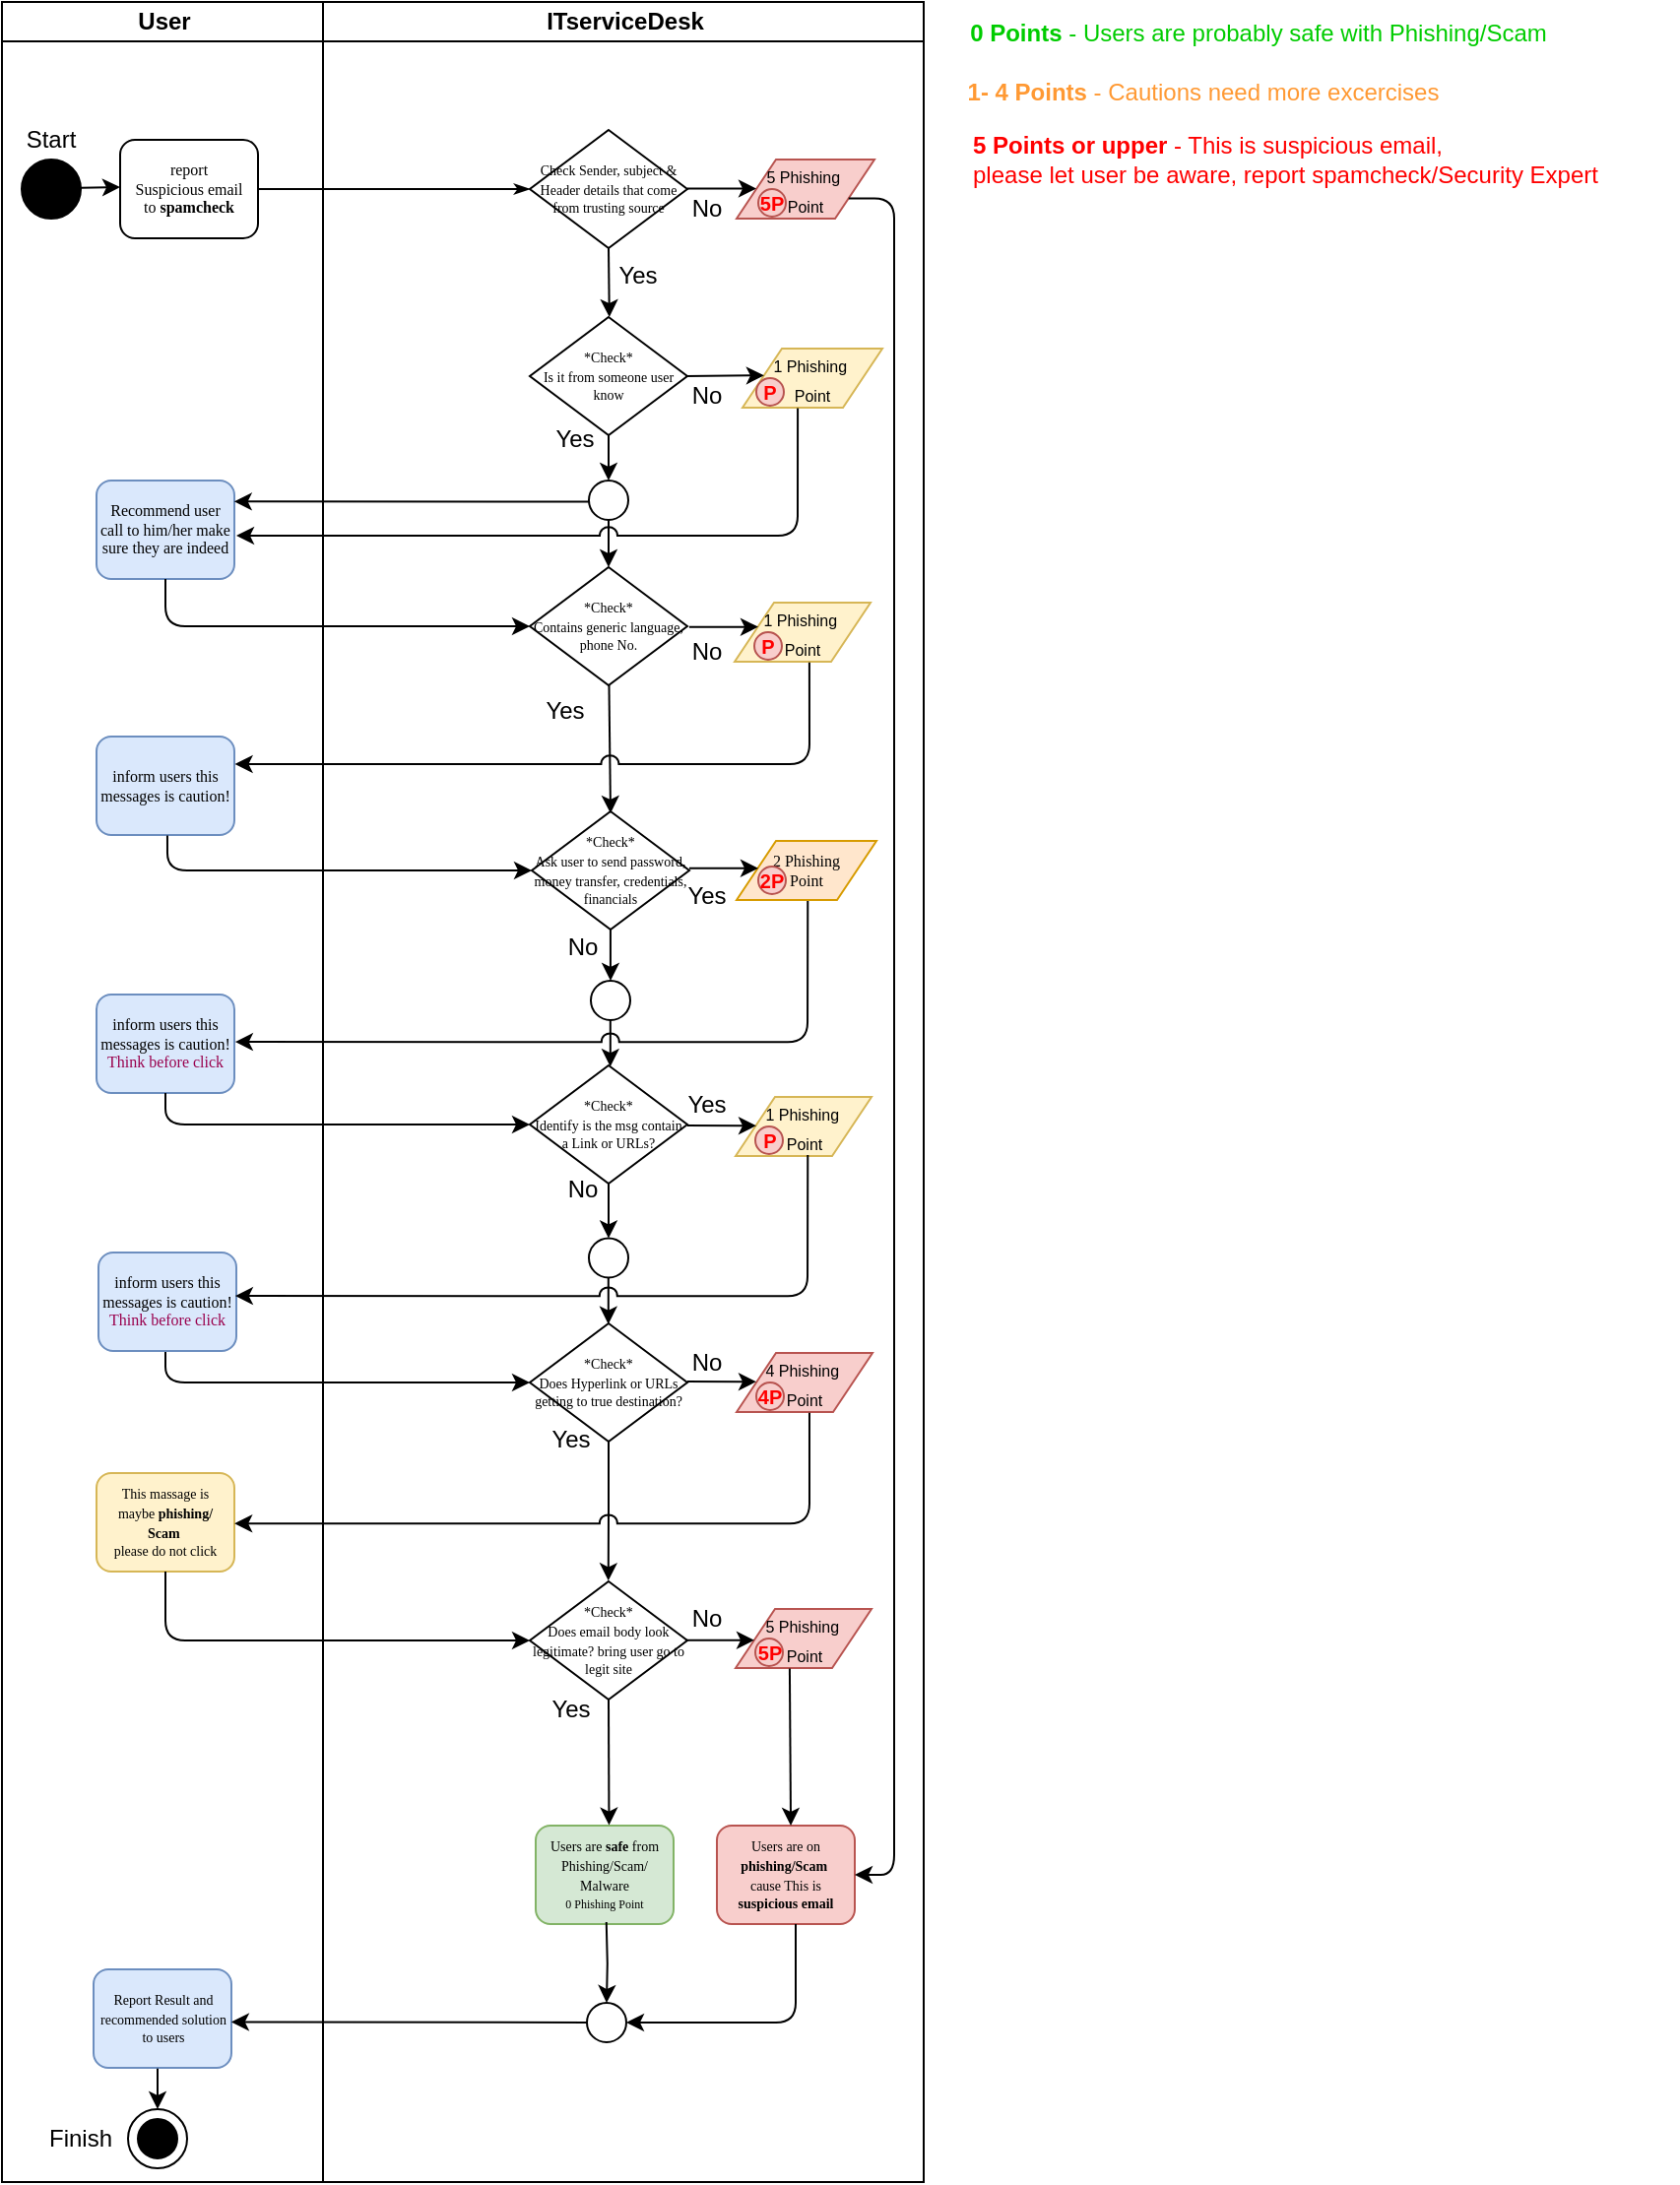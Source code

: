 <mxfile version="14.2.9" type="github">
  <diagram id="UZ8dTULBI-KaDN6gNk6Q" name="Page-1">
    <mxGraphModel dx="865" dy="563" grid="1" gridSize="10" guides="1" tooltips="1" connect="1" arrows="1" fold="1" page="1" pageScale="1" pageWidth="850" pageHeight="1100" math="0" shadow="0">
      <root>
        <mxCell id="0" />
        <mxCell id="1" parent="0" />
        <mxCell id="R-Gr46VUxKY90N0XMq4_-1" style="edgeStyle=orthogonalEdgeStyle;rounded=1;html=1;labelBackgroundColor=none;startArrow=none;startFill=0;startSize=5;endArrow=classicThin;endFill=1;endSize=5;jettySize=auto;orthogonalLoop=1;strokeWidth=1;fontFamily=Verdana;fontSize=8;entryX=0;entryY=0.5;entryDx=0;entryDy=0;" parent="1" source="R-Gr46VUxKY90N0XMq4_-3" target="R-Gr46VUxKY90N0XMq4_-61" edge="1">
          <mxGeometry relative="1" as="geometry">
            <mxPoint x="178" y="78.083" as="targetPoint" />
          </mxGeometry>
        </mxCell>
        <mxCell id="R-Gr46VUxKY90N0XMq4_-2" value="User" style="swimlane;html=1;startSize=20;" parent="1" vertex="1">
          <mxGeometry x="31" y="33" width="163" height="1107" as="geometry">
            <mxRectangle y="20" width="30" height="1040" as="alternateBounds" />
          </mxGeometry>
        </mxCell>
        <mxCell id="R-Gr46VUxKY90N0XMq4_-3" value="report&lt;br&gt;Suspicious email&lt;br&gt;to &lt;b&gt;spamcheck&lt;/b&gt;" style="rounded=1;whiteSpace=wrap;html=1;shadow=0;labelBackgroundColor=none;strokeWidth=1;fontFamily=Verdana;fontSize=8;align=center;" parent="R-Gr46VUxKY90N0XMq4_-2" vertex="1">
          <mxGeometry x="60" y="70" width="70" height="50" as="geometry" />
        </mxCell>
        <mxCell id="R-Gr46VUxKY90N0XMq4_-4" value="" style="ellipse;whiteSpace=wrap;html=1;aspect=fixed;fillColor=#000000;" parent="R-Gr46VUxKY90N0XMq4_-2" vertex="1">
          <mxGeometry x="10" y="80" width="30" height="30" as="geometry" />
        </mxCell>
        <mxCell id="R-Gr46VUxKY90N0XMq4_-5" value="" style="endArrow=classic;html=1;" parent="R-Gr46VUxKY90N0XMq4_-2" edge="1">
          <mxGeometry width="50" height="50" relative="1" as="geometry">
            <mxPoint x="40" y="94.41" as="sourcePoint" />
            <mxPoint x="60" y="94" as="targetPoint" />
          </mxGeometry>
        </mxCell>
        <mxCell id="R-Gr46VUxKY90N0XMq4_-6" value="Start" style="text;html=1;strokeColor=none;fillColor=none;align=center;verticalAlign=middle;whiteSpace=wrap;rounded=0;" parent="R-Gr46VUxKY90N0XMq4_-2" vertex="1">
          <mxGeometry x="5" y="60" width="40" height="20" as="geometry" />
        </mxCell>
        <mxCell id="R-Gr46VUxKY90N0XMq4_-10" value="Recommend user call to him/her make sure they are indeed" style="rounded=1;whiteSpace=wrap;html=1;shadow=0;labelBackgroundColor=none;strokeWidth=1;fontFamily=Verdana;fontSize=8;align=center;fillColor=#dae8fc;strokeColor=#6c8ebf;" parent="R-Gr46VUxKY90N0XMq4_-2" vertex="1">
          <mxGeometry x="48" y="243" width="70" height="50" as="geometry" />
        </mxCell>
        <mxCell id="R-Gr46VUxKY90N0XMq4_-23" value="&lt;span style=&quot;font-size: 7px&quot;&gt;Report Result and recommended solution to users&lt;/span&gt;" style="rounded=1;whiteSpace=wrap;html=1;shadow=0;labelBackgroundColor=none;strokeWidth=1;fontFamily=Verdana;fontSize=8;align=center;fillColor=#dae8fc;strokeColor=#6c8ebf;" parent="R-Gr46VUxKY90N0XMq4_-2" vertex="1">
          <mxGeometry x="46.5" y="999" width="70" height="50" as="geometry" />
        </mxCell>
        <mxCell id="R-Gr46VUxKY90N0XMq4_-106" value="" style="ellipse;whiteSpace=wrap;html=1;aspect=fixed;fillColor=#FFFFFF;" parent="R-Gr46VUxKY90N0XMq4_-2" vertex="1">
          <mxGeometry x="64" y="1070" width="30" height="30" as="geometry" />
        </mxCell>
        <mxCell id="R-Gr46VUxKY90N0XMq4_-107" value="" style="ellipse;whiteSpace=wrap;html=1;aspect=fixed;fillColor=#000000;" parent="R-Gr46VUxKY90N0XMq4_-2" vertex="1">
          <mxGeometry x="69" y="1075" width="20" height="20" as="geometry" />
        </mxCell>
        <mxCell id="R-Gr46VUxKY90N0XMq4_-115" value="" style="endArrow=classic;html=1;entryX=0.5;entryY=0;entryDx=0;entryDy=0;" parent="R-Gr46VUxKY90N0XMq4_-2" target="R-Gr46VUxKY90N0XMq4_-106" edge="1">
          <mxGeometry width="50" height="50" relative="1" as="geometry">
            <mxPoint x="79" y="1049.41" as="sourcePoint" />
            <mxPoint x="99" y="1049" as="targetPoint" />
          </mxGeometry>
        </mxCell>
        <mxCell id="R-Gr46VUxKY90N0XMq4_-116" value="Finish" style="text;html=1;strokeColor=none;fillColor=none;align=center;verticalAlign=middle;whiteSpace=wrap;rounded=0;" parent="R-Gr46VUxKY90N0XMq4_-2" vertex="1">
          <mxGeometry x="20" y="1075" width="40" height="20" as="geometry" />
        </mxCell>
        <mxCell id="c6hkjIBBZ9aRxIhb5HxW-23" value="inform users this messages is caution!" style="rounded=1;whiteSpace=wrap;html=1;shadow=0;labelBackgroundColor=none;strokeWidth=1;fontFamily=Verdana;fontSize=8;align=center;fillColor=#dae8fc;strokeColor=#6c8ebf;" vertex="1" parent="R-Gr46VUxKY90N0XMq4_-2">
          <mxGeometry x="48" y="373" width="70" height="50" as="geometry" />
        </mxCell>
        <mxCell id="c6hkjIBBZ9aRxIhb5HxW-28" value="&lt;span&gt;inform users this messages is caution!&lt;br&gt;&lt;font color=&quot;#99004d&quot;&gt;Think before click&lt;/font&gt;&lt;br&gt;&lt;/span&gt;" style="rounded=1;whiteSpace=wrap;html=1;shadow=0;labelBackgroundColor=none;strokeWidth=1;fontFamily=Verdana;fontSize=8;align=center;fillColor=#dae8fc;strokeColor=#6c8ebf;" vertex="1" parent="R-Gr46VUxKY90N0XMq4_-2">
          <mxGeometry x="48" y="504" width="70" height="50" as="geometry" />
        </mxCell>
        <mxCell id="c6hkjIBBZ9aRxIhb5HxW-34" value="&lt;span style=&quot;font-size: 7px&quot;&gt;This massage is maybe&amp;nbsp;&lt;/span&gt;&lt;b style=&quot;font-size: 7px&quot;&gt;phishing/&lt;br&gt;Scam&lt;/b&gt;&lt;span style=&quot;font-size: 7px&quot;&gt;&amp;nbsp;&lt;/span&gt;&lt;br style=&quot;font-size: 7px&quot;&gt;&lt;span&gt;&lt;span style=&quot;font-size: 7px&quot;&gt;please do not click&lt;/span&gt;&lt;br&gt;&lt;/span&gt;" style="rounded=1;whiteSpace=wrap;html=1;shadow=0;labelBackgroundColor=none;strokeWidth=1;fontFamily=Verdana;fontSize=8;align=center;fillColor=#fff2cc;strokeColor=#d6b656;" vertex="1" parent="R-Gr46VUxKY90N0XMq4_-2">
          <mxGeometry x="48" y="747" width="70" height="50" as="geometry" />
        </mxCell>
        <mxCell id="R-Gr46VUxKY90N0XMq4_-25" value="ITserviceDesk" style="swimlane;html=1;startSize=20;" parent="1" vertex="1">
          <mxGeometry x="194" y="33" width="305" height="1107" as="geometry">
            <mxRectangle x="150" y="20" width="150" height="1040" as="alternateBounds" />
          </mxGeometry>
        </mxCell>
        <mxCell id="R-Gr46VUxKY90N0XMq4_-26" value="&lt;font style=&quot;font-size: 7px&quot;&gt;*Check*&lt;br&gt;Is it from someone user know&lt;/font&gt;" style="rhombus;whiteSpace=wrap;html=1;rounded=0;shadow=0;labelBackgroundColor=none;strokeWidth=1;fontFamily=Verdana;fontSize=8;align=center;" parent="R-Gr46VUxKY90N0XMq4_-25" vertex="1">
          <mxGeometry x="105" y="160" width="80" height="60" as="geometry" />
        </mxCell>
        <mxCell id="R-Gr46VUxKY90N0XMq4_-27" value="No" style="text;html=1;strokeColor=none;fillColor=none;align=center;verticalAlign=middle;whiteSpace=wrap;rounded=0;" parent="R-Gr46VUxKY90N0XMq4_-25" vertex="1">
          <mxGeometry x="175" y="190" width="40" height="20" as="geometry" />
        </mxCell>
        <mxCell id="R-Gr46VUxKY90N0XMq4_-28" value="Yes" style="text;html=1;strokeColor=none;fillColor=none;align=center;verticalAlign=middle;whiteSpace=wrap;rounded=0;" parent="R-Gr46VUxKY90N0XMq4_-25" vertex="1">
          <mxGeometry x="108" y="212" width="40" height="20" as="geometry" />
        </mxCell>
        <mxCell id="R-Gr46VUxKY90N0XMq4_-30" value="&lt;span style=&quot;font-size: 7px&quot;&gt;*Check*&lt;br&gt;Contains generic language, phone No.&lt;br&gt;&lt;/span&gt;" style="rhombus;whiteSpace=wrap;html=1;rounded=0;shadow=0;labelBackgroundColor=none;strokeWidth=1;fontFamily=Verdana;fontSize=8;align=center;" parent="R-Gr46VUxKY90N0XMq4_-25" vertex="1">
          <mxGeometry x="105" y="287" width="80" height="60" as="geometry" />
        </mxCell>
        <mxCell id="R-Gr46VUxKY90N0XMq4_-32" value="&lt;span style=&quot;font-size: 7px&quot;&gt;*Check*&lt;br&gt;Ask user to send password, money transfer, credentials, financials&lt;br&gt;&lt;/span&gt;" style="rhombus;whiteSpace=wrap;html=1;rounded=0;shadow=0;labelBackgroundColor=none;strokeWidth=1;fontFamily=Verdana;fontSize=8;align=center;" parent="R-Gr46VUxKY90N0XMq4_-25" vertex="1">
          <mxGeometry x="106" y="411" width="80" height="60" as="geometry" />
        </mxCell>
        <mxCell id="R-Gr46VUxKY90N0XMq4_-34" value="Yes" style="text;html=1;strokeColor=none;fillColor=none;align=center;verticalAlign=middle;whiteSpace=wrap;rounded=0;" parent="R-Gr46VUxKY90N0XMq4_-25" vertex="1">
          <mxGeometry x="103" y="350" width="40" height="20" as="geometry" />
        </mxCell>
        <mxCell id="R-Gr46VUxKY90N0XMq4_-36" value="No" style="text;html=1;strokeColor=none;fillColor=none;align=center;verticalAlign=middle;whiteSpace=wrap;rounded=0;" parent="R-Gr46VUxKY90N0XMq4_-25" vertex="1">
          <mxGeometry x="112" y="470" width="40" height="20" as="geometry" />
        </mxCell>
        <mxCell id="R-Gr46VUxKY90N0XMq4_-37" value="&lt;span style=&quot;font-size: 7px&quot;&gt;*Check*&lt;br&gt;&lt;/span&gt;&lt;span style=&quot;font-size: 7px&quot;&gt;Identify is the msg contain a Link or URLs?&lt;/span&gt;" style="rhombus;whiteSpace=wrap;html=1;rounded=0;shadow=0;labelBackgroundColor=none;strokeWidth=1;fontFamily=Verdana;fontSize=8;align=center;" parent="R-Gr46VUxKY90N0XMq4_-25" vertex="1">
          <mxGeometry x="105" y="540" width="80" height="60" as="geometry" />
        </mxCell>
        <mxCell id="R-Gr46VUxKY90N0XMq4_-41" value="" style="endArrow=classic;html=1;entryX=0.5;entryY=0;entryDx=0;entryDy=0;" parent="R-Gr46VUxKY90N0XMq4_-25" target="c6hkjIBBZ9aRxIhb5HxW-19" edge="1">
          <mxGeometry width="50" height="50" relative="1" as="geometry">
            <mxPoint x="145" y="220" as="sourcePoint" />
            <mxPoint x="145" y="237" as="targetPoint" />
          </mxGeometry>
        </mxCell>
        <mxCell id="R-Gr46VUxKY90N0XMq4_-44" value="No" style="text;html=1;strokeColor=none;fillColor=none;align=center;verticalAlign=middle;whiteSpace=wrap;rounded=0;" parent="R-Gr46VUxKY90N0XMq4_-25" vertex="1">
          <mxGeometry x="175" y="681" width="40" height="20" as="geometry" />
        </mxCell>
        <mxCell id="R-Gr46VUxKY90N0XMq4_-45" value="Yes" style="text;html=1;strokeColor=none;fillColor=none;align=center;verticalAlign=middle;whiteSpace=wrap;rounded=0;" parent="R-Gr46VUxKY90N0XMq4_-25" vertex="1">
          <mxGeometry x="175" y="550" width="40" height="20" as="geometry" />
        </mxCell>
        <mxCell id="R-Gr46VUxKY90N0XMq4_-46" value="&lt;span style=&quot;font-size: 7px&quot;&gt;*Check*&lt;br&gt;&lt;/span&gt;&lt;span style=&quot;font-size: 7px&quot;&gt;Does Hyperlink or URLs getting to true destination?&lt;/span&gt;" style="rhombus;whiteSpace=wrap;html=1;rounded=0;shadow=0;labelBackgroundColor=none;strokeWidth=1;fontFamily=Verdana;fontSize=8;align=center;" parent="R-Gr46VUxKY90N0XMq4_-25" vertex="1">
          <mxGeometry x="105" y="671" width="80" height="60" as="geometry" />
        </mxCell>
        <mxCell id="R-Gr46VUxKY90N0XMq4_-48" value="&lt;span style=&quot;font-size: 7px&quot;&gt;*Check*&lt;br&gt;Does email body look legitimate? bring user go to legit site&lt;/span&gt;" style="rhombus;whiteSpace=wrap;html=1;rounded=0;shadow=0;labelBackgroundColor=none;strokeWidth=1;fontFamily=Verdana;fontSize=8;align=center;" parent="R-Gr46VUxKY90N0XMq4_-25" vertex="1">
          <mxGeometry x="105" y="802" width="80" height="60" as="geometry" />
        </mxCell>
        <mxCell id="R-Gr46VUxKY90N0XMq4_-50" value="No" style="text;html=1;strokeColor=none;fillColor=none;align=center;verticalAlign=middle;whiteSpace=wrap;rounded=0;" parent="R-Gr46VUxKY90N0XMq4_-25" vertex="1">
          <mxGeometry x="175" y="811" width="40" height="20" as="geometry" />
        </mxCell>
        <mxCell id="R-Gr46VUxKY90N0XMq4_-55" value="" style="edgeStyle=orthogonalEdgeStyle;rounded=0;orthogonalLoop=1;jettySize=auto;html=1;entryX=0.5;entryY=0;entryDx=0;entryDy=0;exitX=0.849;exitY=0.039;exitDx=0;exitDy=0;exitPerimeter=0;" parent="R-Gr46VUxKY90N0XMq4_-25" source="R-Gr46VUxKY90N0XMq4_-36" edge="1" target="c6hkjIBBZ9aRxIhb5HxW-6">
          <mxGeometry relative="1" as="geometry">
            <mxPoint x="146" y="487" as="targetPoint" />
            <mxPoint x="146" y="469" as="sourcePoint" />
            <Array as="points" />
          </mxGeometry>
        </mxCell>
        <mxCell id="R-Gr46VUxKY90N0XMq4_-59" value="Yes" style="text;html=1;strokeColor=none;fillColor=none;align=center;verticalAlign=middle;whiteSpace=wrap;rounded=0;" parent="R-Gr46VUxKY90N0XMq4_-25" vertex="1">
          <mxGeometry x="106" y="857" width="40" height="20" as="geometry" />
        </mxCell>
        <mxCell id="R-Gr46VUxKY90N0XMq4_-61" value="&lt;span style=&quot;font-size: 7px&quot;&gt;Check Sender, subject &amp;amp; Header details that come from trusting source&lt;/span&gt;" style="rhombus;whiteSpace=wrap;html=1;rounded=0;shadow=0;labelBackgroundColor=none;strokeWidth=1;fontFamily=Verdana;fontSize=8;align=center;" parent="R-Gr46VUxKY90N0XMq4_-25" vertex="1">
          <mxGeometry x="105" y="65" width="80" height="60" as="geometry" />
        </mxCell>
        <mxCell id="R-Gr46VUxKY90N0XMq4_-62" value="" style="endArrow=classic;html=1;" parent="R-Gr46VUxKY90N0XMq4_-25" edge="1">
          <mxGeometry width="50" height="50" relative="1" as="geometry">
            <mxPoint x="145.0" y="125" as="sourcePoint" />
            <mxPoint x="145.4" y="160" as="targetPoint" />
          </mxGeometry>
        </mxCell>
        <mxCell id="R-Gr46VUxKY90N0XMq4_-63" value="Yes" style="text;html=1;strokeColor=none;fillColor=none;align=center;verticalAlign=middle;whiteSpace=wrap;rounded=0;" parent="R-Gr46VUxKY90N0XMq4_-25" vertex="1">
          <mxGeometry x="140" y="129" width="40" height="20" as="geometry" />
        </mxCell>
        <mxCell id="R-Gr46VUxKY90N0XMq4_-64" value="No" style="text;html=1;strokeColor=none;fillColor=none;align=center;verticalAlign=middle;whiteSpace=wrap;rounded=0;" parent="R-Gr46VUxKY90N0XMq4_-25" vertex="1">
          <mxGeometry x="175" y="95" width="40" height="20" as="geometry" />
        </mxCell>
        <mxCell id="R-Gr46VUxKY90N0XMq4_-67" value="" style="ellipse;whiteSpace=wrap;html=1;aspect=fixed;fillColor=#FFFFFF;" parent="R-Gr46VUxKY90N0XMq4_-25" vertex="1">
          <mxGeometry x="134" y="1016" width="20" height="20" as="geometry" />
        </mxCell>
        <mxCell id="R-Gr46VUxKY90N0XMq4_-7" value="&lt;font style=&quot;font-size: 8px&quot;&gt;1 Phishing&amp;nbsp;&lt;br&gt;Point&lt;br&gt;&lt;/font&gt;" style="shape=parallelogram;perimeter=parallelogramPerimeter;whiteSpace=wrap;html=1;fixedSize=1;fillColor=#fff2cc;strokeColor=#d6b656;" parent="R-Gr46VUxKY90N0XMq4_-25" vertex="1">
          <mxGeometry x="213" y="176" width="71" height="30" as="geometry" />
        </mxCell>
        <mxCell id="R-Gr46VUxKY90N0XMq4_-11" value="&lt;font style=&quot;font-size: 10px&quot; color=&quot;#ff0000&quot;&gt;&lt;b&gt;P&lt;/b&gt;&lt;/font&gt;" style="ellipse;whiteSpace=wrap;html=1;aspect=fixed;fillColor=#f8cecc;strokeColor=#b85450;" parent="R-Gr46VUxKY90N0XMq4_-25" vertex="1">
          <mxGeometry x="220" y="191" width="14" height="14" as="geometry" />
        </mxCell>
        <mxCell id="R-Gr46VUxKY90N0XMq4_-8" value="&lt;font style=&quot;font-size: 8px&quot;&gt;1 Phishing&amp;nbsp;&lt;br&gt;Point&lt;br&gt;&lt;/font&gt;" style="shape=parallelogram;perimeter=parallelogramPerimeter;whiteSpace=wrap;html=1;fixedSize=1;fillColor=#fff2cc;strokeColor=#d6b656;" parent="R-Gr46VUxKY90N0XMq4_-25" vertex="1">
          <mxGeometry x="209" y="305" width="69" height="30" as="geometry" />
        </mxCell>
        <mxCell id="R-Gr46VUxKY90N0XMq4_-12" value="&lt;font style=&quot;font-size: 10px&quot; color=&quot;#ff0000&quot;&gt;&lt;b&gt;P&lt;/b&gt;&lt;/font&gt;" style="ellipse;whiteSpace=wrap;html=1;aspect=fixed;fillColor=#f8cecc;strokeColor=#b85450;" parent="R-Gr46VUxKY90N0XMq4_-25" vertex="1">
          <mxGeometry x="219" y="320" width="14" height="14" as="geometry" />
        </mxCell>
        <mxCell id="R-Gr46VUxKY90N0XMq4_-79" value="&lt;font style=&quot;font-size: 8px&quot;&gt;5 Phishing&amp;nbsp;&lt;br&gt;Point&lt;br&gt;&lt;/font&gt;" style="shape=parallelogram;perimeter=parallelogramPerimeter;whiteSpace=wrap;html=1;fixedSize=1;fillColor=#f8cecc;strokeColor=#b85450;" parent="R-Gr46VUxKY90N0XMq4_-25" vertex="1">
          <mxGeometry x="210" y="80" width="70" height="30" as="geometry" />
        </mxCell>
        <mxCell id="R-Gr46VUxKY90N0XMq4_-80" value="&lt;font style=&quot;font-size: 10px&quot; color=&quot;#ff0000&quot;&gt;&lt;b&gt;5P&lt;/b&gt;&lt;/font&gt;" style="ellipse;whiteSpace=wrap;html=1;aspect=fixed;fillColor=#f8cecc;strokeColor=#b85450;" parent="R-Gr46VUxKY90N0XMq4_-25" vertex="1">
          <mxGeometry x="221" y="95" width="14" height="14" as="geometry" />
        </mxCell>
        <mxCell id="R-Gr46VUxKY90N0XMq4_-82" value="" style="edgeStyle=orthogonalEdgeStyle;rounded=0;orthogonalLoop=1;jettySize=auto;html=1;" parent="R-Gr46VUxKY90N0XMq4_-25" edge="1">
          <mxGeometry relative="1" as="geometry">
            <mxPoint x="185" y="94.76" as="sourcePoint" />
            <mxPoint x="220" y="94.76" as="targetPoint" />
          </mxGeometry>
        </mxCell>
        <mxCell id="R-Gr46VUxKY90N0XMq4_-9" value="2 Phishing&lt;br&gt;Point" style="shape=parallelogram;perimeter=parallelogramPerimeter;whiteSpace=wrap;html=1;fixedSize=1;rounded=0;shadow=0;fontFamily=Verdana;fontSize=8;strokeWidth=1;fillColor=#ffe6cc;strokeColor=#d79b00;" parent="R-Gr46VUxKY90N0XMq4_-25" vertex="1">
          <mxGeometry x="210" y="426" width="71" height="30" as="geometry" />
        </mxCell>
        <mxCell id="R-Gr46VUxKY90N0XMq4_-13" value="&lt;font style=&quot;font-size: 10px&quot; color=&quot;#ff0000&quot;&gt;&lt;b&gt;2P&lt;/b&gt;&lt;/font&gt;" style="ellipse;whiteSpace=wrap;html=1;aspect=fixed;fillColor=#f8cecc;strokeColor=#b85450;" parent="R-Gr46VUxKY90N0XMq4_-25" vertex="1">
          <mxGeometry x="221" y="439" width="14" height="14" as="geometry" />
        </mxCell>
        <mxCell id="R-Gr46VUxKY90N0XMq4_-83" value="" style="edgeStyle=orthogonalEdgeStyle;rounded=0;orthogonalLoop=1;jettySize=auto;html=1;" parent="R-Gr46VUxKY90N0XMq4_-25" edge="1">
          <mxGeometry relative="1" as="geometry">
            <mxPoint x="185.954" y="439.934" as="sourcePoint" />
            <mxPoint x="221" y="439.9" as="targetPoint" />
          </mxGeometry>
        </mxCell>
        <mxCell id="R-Gr46VUxKY90N0XMq4_-84" value="" style="edgeStyle=orthogonalEdgeStyle;rounded=0;orthogonalLoop=1;jettySize=auto;html=1;" parent="R-Gr46VUxKY90N0XMq4_-25" edge="1">
          <mxGeometry relative="1" as="geometry">
            <mxPoint x="185.954" y="317.344" as="sourcePoint" />
            <mxPoint x="221" y="317.31" as="targetPoint" />
          </mxGeometry>
        </mxCell>
        <mxCell id="R-Gr46VUxKY90N0XMq4_-85" value="No" style="text;html=1;strokeColor=none;fillColor=none;align=center;verticalAlign=middle;whiteSpace=wrap;rounded=0;" parent="R-Gr46VUxKY90N0XMq4_-25" vertex="1">
          <mxGeometry x="175" y="320" width="40" height="20" as="geometry" />
        </mxCell>
        <mxCell id="R-Gr46VUxKY90N0XMq4_-86" value="Yes" style="text;html=1;strokeColor=none;fillColor=none;align=center;verticalAlign=middle;whiteSpace=wrap;rounded=0;" parent="R-Gr46VUxKY90N0XMq4_-25" vertex="1">
          <mxGeometry x="175" y="444" width="40" height="20" as="geometry" />
        </mxCell>
        <mxCell id="R-Gr46VUxKY90N0XMq4_-87" value="&lt;font style=&quot;font-size: 8px&quot;&gt;1 Phishing&amp;nbsp;&lt;br&gt;Point&lt;br&gt;&lt;/font&gt;" style="shape=parallelogram;perimeter=parallelogramPerimeter;whiteSpace=wrap;html=1;fixedSize=1;fillColor=#fff2cc;strokeColor=#d6b656;" parent="R-Gr46VUxKY90N0XMq4_-25" vertex="1">
          <mxGeometry x="209.5" y="556" width="69" height="30" as="geometry" />
        </mxCell>
        <mxCell id="R-Gr46VUxKY90N0XMq4_-88" value="&lt;font style=&quot;font-size: 10px&quot; color=&quot;#ff0000&quot;&gt;&lt;b&gt;P&lt;/b&gt;&lt;/font&gt;" style="ellipse;whiteSpace=wrap;html=1;aspect=fixed;fillColor=#f8cecc;strokeColor=#b85450;" parent="R-Gr46VUxKY90N0XMq4_-25" vertex="1">
          <mxGeometry x="219.5" y="571" width="14" height="14" as="geometry" />
        </mxCell>
        <mxCell id="R-Gr46VUxKY90N0XMq4_-89" value="&lt;font style=&quot;font-size: 8px&quot;&gt;4 Phishing&amp;nbsp;&lt;br&gt;Point&lt;br&gt;&lt;/font&gt;" style="shape=parallelogram;perimeter=parallelogramPerimeter;whiteSpace=wrap;html=1;fixedSize=1;fillColor=#f8cecc;strokeColor=#b85450;" parent="R-Gr46VUxKY90N0XMq4_-25" vertex="1">
          <mxGeometry x="210" y="686" width="69" height="30" as="geometry" />
        </mxCell>
        <mxCell id="R-Gr46VUxKY90N0XMq4_-90" value="&lt;font style=&quot;font-size: 10px&quot; color=&quot;#ff0000&quot;&gt;&lt;b&gt;4P&lt;/b&gt;&lt;/font&gt;" style="ellipse;whiteSpace=wrap;html=1;aspect=fixed;fillColor=#f8cecc;strokeColor=#b85450;" parent="R-Gr46VUxKY90N0XMq4_-25" vertex="1">
          <mxGeometry x="220" y="701" width="14" height="14" as="geometry" />
        </mxCell>
        <mxCell id="R-Gr46VUxKY90N0XMq4_-94" value="&lt;font style=&quot;font-size: 8px&quot;&gt;5 Phishing&amp;nbsp;&lt;br&gt;Point&lt;br&gt;&lt;/font&gt;" style="shape=parallelogram;perimeter=parallelogramPerimeter;whiteSpace=wrap;html=1;fixedSize=1;fillColor=#f8cecc;strokeColor=#b85450;" parent="R-Gr46VUxKY90N0XMq4_-25" vertex="1">
          <mxGeometry x="209.5" y="816" width="69" height="30" as="geometry" />
        </mxCell>
        <mxCell id="R-Gr46VUxKY90N0XMq4_-95" value="&lt;font style=&quot;font-size: 10px&quot; color=&quot;#ff0000&quot;&gt;&lt;b&gt;5P&lt;/b&gt;&lt;/font&gt;" style="ellipse;whiteSpace=wrap;html=1;aspect=fixed;fillColor=#f8cecc;strokeColor=#b85450;" parent="R-Gr46VUxKY90N0XMq4_-25" vertex="1">
          <mxGeometry x="219.5" y="831" width="14" height="14" as="geometry" />
        </mxCell>
        <mxCell id="R-Gr46VUxKY90N0XMq4_-97" value="" style="edgeStyle=orthogonalEdgeStyle;rounded=0;orthogonalLoop=1;jettySize=auto;html=1;" parent="R-Gr46VUxKY90N0XMq4_-25" edge="1">
          <mxGeometry relative="1" as="geometry">
            <mxPoint x="184.954" y="570.554" as="sourcePoint" />
            <mxPoint x="220" y="570.52" as="targetPoint" />
          </mxGeometry>
        </mxCell>
        <mxCell id="R-Gr46VUxKY90N0XMq4_-98" value="" style="edgeStyle=orthogonalEdgeStyle;rounded=0;orthogonalLoop=1;jettySize=auto;html=1;" parent="R-Gr46VUxKY90N0XMq4_-25" edge="1">
          <mxGeometry relative="1" as="geometry">
            <mxPoint x="184.954" y="700.554" as="sourcePoint" />
            <mxPoint x="220" y="700.52" as="targetPoint" />
          </mxGeometry>
        </mxCell>
        <mxCell id="R-Gr46VUxKY90N0XMq4_-100" value="" style="edgeStyle=orthogonalEdgeStyle;rounded=0;orthogonalLoop=1;jettySize=auto;html=1;" parent="R-Gr46VUxKY90N0XMq4_-25" edge="1">
          <mxGeometry relative="1" as="geometry">
            <mxPoint x="183.954" y="831.894" as="sourcePoint" />
            <mxPoint x="219" y="831.86" as="targetPoint" />
          </mxGeometry>
        </mxCell>
        <mxCell id="R-Gr46VUxKY90N0XMq4_-101" value="&lt;font style=&quot;font-size: 7px&quot;&gt;Users are on &lt;b&gt;phishing/Scam&lt;/b&gt;&amp;nbsp;&lt;br&gt;cause This is &lt;b&gt;suspicious email&lt;/b&gt;&lt;/font&gt;" style="rounded=1;whiteSpace=wrap;html=1;shadow=0;labelBackgroundColor=none;strokeWidth=1;fontFamily=Verdana;fontSize=8;align=center;fillColor=#f8cecc;strokeColor=#b85450;" parent="R-Gr46VUxKY90N0XMq4_-25" vertex="1">
          <mxGeometry x="200" y="926" width="70" height="50" as="geometry" />
        </mxCell>
        <mxCell id="R-Gr46VUxKY90N0XMq4_-102" value="" style="edgeStyle=orthogonalEdgeStyle;rounded=0;orthogonalLoop=1;jettySize=auto;html=1;entryX=0.536;entryY=0;entryDx=0;entryDy=0;entryPerimeter=0;exitX=0.398;exitY=1.01;exitDx=0;exitDy=0;exitPerimeter=0;" parent="R-Gr46VUxKY90N0XMq4_-25" target="R-Gr46VUxKY90N0XMq4_-101" edge="1" source="R-Gr46VUxKY90N0XMq4_-94">
          <mxGeometry relative="1" as="geometry">
            <mxPoint x="238" y="837" as="sourcePoint" />
            <mxPoint x="237.5" y="824.94" as="targetPoint" />
            <Array as="points">
              <mxPoint x="238" y="846" />
            </Array>
          </mxGeometry>
        </mxCell>
        <mxCell id="R-Gr46VUxKY90N0XMq4_-103" value="&lt;span style=&quot;font-size: 7px&quot;&gt;Users are&lt;b&gt; safe &lt;/b&gt;from Phishing/Scam/&lt;br&gt;Malware&lt;br&gt;&lt;/span&gt;&lt;font style=&quot;font-size: 6px&quot;&gt;0 Phishing Point&lt;/font&gt;&lt;span style=&quot;font-size: 7px&quot;&gt;&lt;br&gt;&lt;/span&gt;" style="rounded=1;whiteSpace=wrap;html=1;shadow=0;labelBackgroundColor=none;strokeWidth=1;fontFamily=Verdana;fontSize=8;align=center;fillColor=#d5e8d4;strokeColor=#82b366;" parent="R-Gr46VUxKY90N0XMq4_-25" vertex="1">
          <mxGeometry x="108" y="926" width="70" height="50" as="geometry" />
        </mxCell>
        <mxCell id="R-Gr46VUxKY90N0XMq4_-104" value="No" style="text;html=1;strokeColor=none;fillColor=none;align=center;verticalAlign=middle;whiteSpace=wrap;rounded=0;" parent="R-Gr46VUxKY90N0XMq4_-25" vertex="1">
          <mxGeometry x="112" y="593" width="40" height="20" as="geometry" />
        </mxCell>
        <mxCell id="R-Gr46VUxKY90N0XMq4_-109" value="" style="edgeStyle=elbowEdgeStyle;elbow=horizontal;endArrow=classic;html=1;exitX=1;exitY=0.75;exitDx=0;exitDy=0;entryX=1;entryY=0.5;entryDx=0;entryDy=0;" parent="R-Gr46VUxKY90N0XMq4_-25" source="R-Gr46VUxKY90N0XMq4_-79" target="R-Gr46VUxKY90N0XMq4_-101" edge="1">
          <mxGeometry width="50" height="50" relative="1" as="geometry">
            <mxPoint x="295" y="100" as="sourcePoint" />
            <mxPoint x="255" y="190" as="targetPoint" />
            <Array as="points">
              <mxPoint x="290" y="150" />
            </Array>
          </mxGeometry>
        </mxCell>
        <mxCell id="R-Gr46VUxKY90N0XMq4_-110" value="" style="edgeStyle=segmentEdgeStyle;endArrow=classic;html=1;entryX=1;entryY=0.5;entryDx=0;entryDy=0;" parent="R-Gr46VUxKY90N0XMq4_-25" target="R-Gr46VUxKY90N0XMq4_-67" edge="1">
          <mxGeometry width="50" height="50" relative="1" as="geometry">
            <mxPoint x="240" y="976" as="sourcePoint" />
            <mxPoint x="150" y="1046" as="targetPoint" />
            <Array as="points">
              <mxPoint x="240" y="1026" />
            </Array>
          </mxGeometry>
        </mxCell>
        <mxCell id="R-Gr46VUxKY90N0XMq4_-111" value="" style="edgeStyle=orthogonalEdgeStyle;rounded=0;orthogonalLoop=1;jettySize=auto;html=1;entryX=0.5;entryY=0;entryDx=0;entryDy=0;" parent="R-Gr46VUxKY90N0XMq4_-25" target="R-Gr46VUxKY90N0XMq4_-67" edge="1">
          <mxGeometry relative="1" as="geometry">
            <mxPoint x="143.88" y="975.03" as="sourcePoint" />
            <mxPoint x="143.71" y="1014.97" as="targetPoint" />
            <Array as="points" />
          </mxGeometry>
        </mxCell>
        <mxCell id="c6hkjIBBZ9aRxIhb5HxW-2" value="" style="endArrow=classic;html=1;entryX=0.154;entryY=0.454;entryDx=0;entryDy=0;entryPerimeter=0;" edge="1" parent="R-Gr46VUxKY90N0XMq4_-25" target="R-Gr46VUxKY90N0XMq4_-7">
          <mxGeometry width="50" height="50" relative="1" as="geometry">
            <mxPoint x="184" y="190" as="sourcePoint" />
            <mxPoint x="223" y="189" as="targetPoint" />
          </mxGeometry>
        </mxCell>
        <mxCell id="c6hkjIBBZ9aRxIhb5HxW-4" value="" style="endArrow=classic;html=1;exitX=1.056;exitY=-0.158;exitDx=0;exitDy=0;jumpStyle=arc;exitPerimeter=0;" edge="1" parent="R-Gr46VUxKY90N0XMq4_-25" source="R-Gr46VUxKY90N0XMq4_-34">
          <mxGeometry width="50" height="50" relative="1" as="geometry">
            <mxPoint x="146" y="392" as="sourcePoint" />
            <mxPoint x="146" y="412" as="targetPoint" />
          </mxGeometry>
        </mxCell>
        <mxCell id="c6hkjIBBZ9aRxIhb5HxW-6" value="" style="ellipse;whiteSpace=wrap;html=1;aspect=fixed;fillColor=#FFFFFF;" vertex="1" parent="R-Gr46VUxKY90N0XMq4_-25">
          <mxGeometry x="136" y="497" width="20" height="20" as="geometry" />
        </mxCell>
        <mxCell id="c6hkjIBBZ9aRxIhb5HxW-7" value="" style="edgeStyle=orthogonalEdgeStyle;rounded=0;orthogonalLoop=1;jettySize=auto;html=1;entryX=0.511;entryY=0.01;entryDx=0;entryDy=0;entryPerimeter=0;" edge="1" parent="R-Gr46VUxKY90N0XMq4_-25" target="R-Gr46VUxKY90N0XMq4_-37">
          <mxGeometry relative="1" as="geometry">
            <mxPoint x="145.92" y="517" as="sourcePoint" />
            <mxPoint x="145.92" y="550" as="targetPoint" />
          </mxGeometry>
        </mxCell>
        <mxCell id="c6hkjIBBZ9aRxIhb5HxW-8" value="" style="edgeStyle=orthogonalEdgeStyle;rounded=0;orthogonalLoop=1;jettySize=auto;html=1;entryX=0.5;entryY=0;entryDx=0;entryDy=0;" edge="1" parent="R-Gr46VUxKY90N0XMq4_-25" target="c6hkjIBBZ9aRxIhb5HxW-9">
          <mxGeometry relative="1" as="geometry">
            <mxPoint x="-48" y="584.75" as="targetPoint" />
            <mxPoint x="145" y="600" as="sourcePoint" />
            <Array as="points" />
          </mxGeometry>
        </mxCell>
        <mxCell id="c6hkjIBBZ9aRxIhb5HxW-9" value="" style="ellipse;whiteSpace=wrap;html=1;aspect=fixed;fillColor=#FFFFFF;" vertex="1" parent="R-Gr46VUxKY90N0XMq4_-25">
          <mxGeometry x="135" y="627.75" width="20" height="20" as="geometry" />
        </mxCell>
        <mxCell id="c6hkjIBBZ9aRxIhb5HxW-10" value="" style="edgeStyle=orthogonalEdgeStyle;rounded=0;orthogonalLoop=1;jettySize=auto;html=1;entryX=0.511;entryY=0.01;entryDx=0;entryDy=0;entryPerimeter=0;" edge="1" parent="R-Gr46VUxKY90N0XMq4_-25">
          <mxGeometry relative="1" as="geometry">
            <mxPoint x="144.92" y="647.75" as="sourcePoint" />
            <mxPoint x="144.88" y="671.35" as="targetPoint" />
          </mxGeometry>
        </mxCell>
        <mxCell id="c6hkjIBBZ9aRxIhb5HxW-13" value="" style="edgeStyle=orthogonalEdgeStyle;rounded=0;orthogonalLoop=1;jettySize=auto;html=1;entryX=0.511;entryY=0.01;entryDx=0;entryDy=0;entryPerimeter=0;exitX=0.5;exitY=1;exitDx=0;exitDy=0;" edge="1" parent="R-Gr46VUxKY90N0XMq4_-25" source="R-Gr46VUxKY90N0XMq4_-46">
          <mxGeometry relative="1" as="geometry">
            <mxPoint x="144.92" y="778.07" as="sourcePoint" />
            <mxPoint x="144.88" y="801.67" as="targetPoint" />
          </mxGeometry>
        </mxCell>
        <mxCell id="c6hkjIBBZ9aRxIhb5HxW-14" value="" style="edgeStyle=orthogonalEdgeStyle;rounded=0;orthogonalLoop=1;jettySize=auto;html=1;exitX=0.398;exitY=1.01;exitDx=0;exitDy=0;exitPerimeter=0;entryX=0.532;entryY=-0.004;entryDx=0;entryDy=0;entryPerimeter=0;" edge="1" parent="R-Gr46VUxKY90N0XMq4_-25" target="R-Gr46VUxKY90N0XMq4_-103">
          <mxGeometry relative="1" as="geometry">
            <mxPoint x="145.002" y="862" as="sourcePoint" />
            <mxPoint x="146" y="927" as="targetPoint" />
            <Array as="points">
              <mxPoint x="145" y="862" />
            </Array>
          </mxGeometry>
        </mxCell>
        <mxCell id="c6hkjIBBZ9aRxIhb5HxW-19" value="" style="ellipse;whiteSpace=wrap;html=1;aspect=fixed;fillColor=#FFFFFF;" vertex="1" parent="R-Gr46VUxKY90N0XMq4_-25">
          <mxGeometry x="135" y="243" width="20" height="20" as="geometry" />
        </mxCell>
        <mxCell id="c6hkjIBBZ9aRxIhb5HxW-20" value="" style="endArrow=classic;html=1;entryX=0.5;entryY=0;entryDx=0;entryDy=0;exitX=0.5;exitY=1;exitDx=0;exitDy=0;jumpStyle=none;" edge="1" parent="R-Gr46VUxKY90N0XMq4_-25" source="c6hkjIBBZ9aRxIhb5HxW-19" target="R-Gr46VUxKY90N0XMq4_-30">
          <mxGeometry width="50" height="50" relative="1" as="geometry">
            <mxPoint x="144.92" y="260" as="sourcePoint" />
            <mxPoint x="144.92" y="280" as="targetPoint" />
          </mxGeometry>
        </mxCell>
        <mxCell id="c6hkjIBBZ9aRxIhb5HxW-22" value="" style="endArrow=classic;html=1;entryX=0.998;entryY=0.213;entryDx=0;entryDy=0;entryPerimeter=0;" edge="1" parent="R-Gr46VUxKY90N0XMq4_-25" target="R-Gr46VUxKY90N0XMq4_-10">
          <mxGeometry width="50" height="50" relative="1" as="geometry">
            <mxPoint x="135" y="253.8" as="sourcePoint" />
            <mxPoint x="25" y="253.8" as="targetPoint" />
          </mxGeometry>
        </mxCell>
        <mxCell id="c6hkjIBBZ9aRxIhb5HxW-15" value="" style="edgeStyle=segmentEdgeStyle;endArrow=classic;html=1;exitX=0.395;exitY=1.008;exitDx=0;exitDy=0;exitPerimeter=0;jumpStyle=arc;jumpSize=9;" edge="1" parent="R-Gr46VUxKY90N0XMq4_-25" source="R-Gr46VUxKY90N0XMq4_-7">
          <mxGeometry width="50" height="50" relative="1" as="geometry">
            <mxPoint x="241" y="221" as="sourcePoint" />
            <mxPoint x="-44" y="271" as="targetPoint" />
            <Array as="points">
              <mxPoint x="241" y="271" />
            </Array>
          </mxGeometry>
        </mxCell>
        <mxCell id="c6hkjIBBZ9aRxIhb5HxW-27" value="" style="edgeStyle=elbowEdgeStyle;elbow=horizontal;endArrow=classic;html=1;jumpStyle=none;entryX=0;entryY=0.5;entryDx=0;entryDy=0;exitX=0.514;exitY=1.004;exitDx=0;exitDy=0;exitPerimeter=0;" edge="1" parent="R-Gr46VUxKY90N0XMq4_-25" source="c6hkjIBBZ9aRxIhb5HxW-23">
          <mxGeometry width="50" height="50" relative="1" as="geometry">
            <mxPoint x="-79" y="427" as="sourcePoint" />
            <mxPoint x="106" y="441" as="targetPoint" />
            <Array as="points">
              <mxPoint x="-79" y="441" />
              <mxPoint x="-23" y="441" />
            </Array>
          </mxGeometry>
        </mxCell>
        <mxCell id="c6hkjIBBZ9aRxIhb5HxW-30" value="" style="edgeStyle=elbowEdgeStyle;elbow=horizontal;endArrow=classic;html=1;jumpStyle=none;entryX=0;entryY=0.5;entryDx=0;entryDy=0;exitX=0.5;exitY=1;exitDx=0;exitDy=0;" edge="1" parent="R-Gr46VUxKY90N0XMq4_-25" source="c6hkjIBBZ9aRxIhb5HxW-28">
          <mxGeometry width="50" height="50" relative="1" as="geometry">
            <mxPoint x="-80.02" y="552.2" as="sourcePoint" />
            <mxPoint x="105" y="570" as="targetPoint" />
            <Array as="points">
              <mxPoint x="-80" y="570" />
              <mxPoint x="-24" y="570" />
            </Array>
          </mxGeometry>
        </mxCell>
        <mxCell id="c6hkjIBBZ9aRxIhb5HxW-33" value="" style="edgeStyle=elbowEdgeStyle;elbow=horizontal;endArrow=classic;html=1;jumpStyle=none;entryX=0;entryY=0.5;entryDx=0;entryDy=0;exitX=0.5;exitY=1;exitDx=0;exitDy=0;" edge="1" parent="R-Gr46VUxKY90N0XMq4_-25">
          <mxGeometry width="50" height="50" relative="1" as="geometry">
            <mxPoint x="-80" y="685" as="sourcePoint" />
            <mxPoint x="105" y="701" as="targetPoint" />
            <Array as="points">
              <mxPoint x="-80" y="701" />
              <mxPoint x="-24" y="701" />
            </Array>
          </mxGeometry>
        </mxCell>
        <mxCell id="c6hkjIBBZ9aRxIhb5HxW-38" value="" style="edgeStyle=elbowEdgeStyle;elbow=horizontal;endArrow=classic;html=1;jumpStyle=none;entryX=0;entryY=0.5;entryDx=0;entryDy=0;exitX=0.5;exitY=1;exitDx=0;exitDy=0;" edge="1" parent="R-Gr46VUxKY90N0XMq4_-25" source="c6hkjIBBZ9aRxIhb5HxW-34">
          <mxGeometry width="50" height="50" relative="1" as="geometry">
            <mxPoint x="-80.0" y="816" as="sourcePoint" />
            <mxPoint x="105.0" y="832" as="targetPoint" />
            <Array as="points">
              <mxPoint x="-80" y="832" />
              <mxPoint x="-24" y="832" />
            </Array>
          </mxGeometry>
        </mxCell>
        <mxCell id="R-Gr46VUxKY90N0XMq4_-70" value="" style="edgeStyle=elbowEdgeStyle;elbow=horizontal;endArrow=classic;html=1;jumpStyle=none;entryX=0;entryY=0.5;entryDx=0;entryDy=0;exitX=0.5;exitY=1;exitDx=0;exitDy=0;" parent="1" source="R-Gr46VUxKY90N0XMq4_-10" target="R-Gr46VUxKY90N0XMq4_-30" edge="1">
          <mxGeometry width="50" height="50" relative="1" as="geometry">
            <mxPoint x="170" y="320" as="sourcePoint" />
            <mxPoint x="310" y="340" as="targetPoint" />
            <Array as="points">
              <mxPoint x="114" y="350" />
              <mxPoint x="170" y="350" />
            </Array>
          </mxGeometry>
        </mxCell>
        <mxCell id="R-Gr46VUxKY90N0XMq4_-73" value="" style="endArrow=classic;html=1;entryX=0.999;entryY=0.534;entryDx=0;entryDy=0;exitX=0;exitY=0.5;exitDx=0;exitDy=0;entryPerimeter=0;" parent="1" source="R-Gr46VUxKY90N0XMq4_-67" target="R-Gr46VUxKY90N0XMq4_-23" edge="1">
          <mxGeometry width="50" height="50" relative="1" as="geometry">
            <mxPoint x="127" y="1139" as="sourcePoint" />
            <mxPoint x="177" y="1089" as="targetPoint" />
          </mxGeometry>
        </mxCell>
        <mxCell id="R-Gr46VUxKY90N0XMq4_-112" value="&lt;b&gt;0 Points&lt;/b&gt; - Users are probably safe with Phishing/Scam" style="text;html=1;strokeColor=none;fillColor=none;align=center;verticalAlign=middle;whiteSpace=wrap;rounded=0;fontColor=#00CC00;" parent="1" vertex="1">
          <mxGeometry x="494" y="39" width="350" height="20" as="geometry" />
        </mxCell>
        <mxCell id="R-Gr46VUxKY90N0XMq4_-113" value="&lt;b&gt;1- 4 Points&lt;/b&gt; - Cautions need more excercises" style="text;html=1;strokeColor=none;fillColor=none;align=center;verticalAlign=middle;whiteSpace=wrap;rounded=0;fontColor=#FF9933;" parent="1" vertex="1">
          <mxGeometry x="466" y="69" width="350" height="20" as="geometry" />
        </mxCell>
        <mxCell id="R-Gr46VUxKY90N0XMq4_-114" value="&lt;b&gt;5 Points or upper&lt;/b&gt; - This is suspicious email, &lt;br&gt;please let user be aware, report spamcheck/Security Expert" style="text;html=1;strokeColor=none;align=left;verticalAlign=middle;whiteSpace=wrap;rounded=0;fontColor=#FF0000;" parent="1" vertex="1">
          <mxGeometry x="522" y="103" width="360" height="20" as="geometry" />
        </mxCell>
        <mxCell id="c6hkjIBBZ9aRxIhb5HxW-25" value="" style="edgeStyle=segmentEdgeStyle;endArrow=classic;html=1;exitX=0.55;exitY=1.013;exitDx=0;exitDy=0;exitPerimeter=0;jumpStyle=arc;jumpSize=9;entryX=1.004;entryY=0.28;entryDx=0;entryDy=0;entryPerimeter=0;" edge="1" parent="1" source="R-Gr46VUxKY90N0XMq4_-8" target="c6hkjIBBZ9aRxIhb5HxW-23">
          <mxGeometry width="50" height="50" relative="1" as="geometry">
            <mxPoint x="441.045" y="370.24" as="sourcePoint" />
            <mxPoint x="148.65" y="431.15" as="targetPoint" />
            <Array as="points">
              <mxPoint x="441" y="420" />
            </Array>
          </mxGeometry>
        </mxCell>
        <mxCell id="c6hkjIBBZ9aRxIhb5HxW-29" value="" style="edgeStyle=segmentEdgeStyle;endArrow=classic;html=1;exitX=0.509;exitY=1.017;exitDx=0;exitDy=0;exitPerimeter=0;jumpStyle=arc;jumpSize=9;entryX=1.006;entryY=0.481;entryDx=0;entryDy=0;entryPerimeter=0;" edge="1" parent="1" source="R-Gr46VUxKY90N0XMq4_-9" target="c6hkjIBBZ9aRxIhb5HxW-28">
          <mxGeometry width="50" height="50" relative="1" as="geometry">
            <mxPoint x="450.95" y="498.39" as="sourcePoint" />
            <mxPoint x="159" y="561" as="targetPoint" />
            <Array as="points">
              <mxPoint x="440" y="498" />
              <mxPoint x="440" y="498" />
              <mxPoint x="440" y="561" />
            </Array>
          </mxGeometry>
        </mxCell>
        <mxCell id="c6hkjIBBZ9aRxIhb5HxW-31" value="&lt;span&gt;inform users this messages is caution!&lt;br&gt;&lt;font color=&quot;#99004d&quot;&gt;Think before click&lt;/font&gt;&lt;br&gt;&lt;/span&gt;" style="rounded=1;whiteSpace=wrap;html=1;shadow=0;labelBackgroundColor=none;strokeWidth=1;fontFamily=Verdana;fontSize=8;align=center;fillColor=#dae8fc;strokeColor=#6c8ebf;" vertex="1" parent="1">
          <mxGeometry x="80" y="668" width="70" height="50" as="geometry" />
        </mxCell>
        <mxCell id="c6hkjIBBZ9aRxIhb5HxW-32" value="" style="edgeStyle=segmentEdgeStyle;endArrow=classic;html=1;exitX=0.509;exitY=1.017;exitDx=0;exitDy=0;exitPerimeter=0;jumpStyle=arc;jumpSize=9;entryX=1.006;entryY=0.481;entryDx=0;entryDy=0;entryPerimeter=0;" edge="1" parent="1">
          <mxGeometry width="50" height="50" relative="1" as="geometry">
            <mxPoint x="440.139" y="618.51" as="sourcePoint" />
            <mxPoint x="149.42" y="690.05" as="targetPoint" />
            <Array as="points">
              <mxPoint x="440" y="627" />
              <mxPoint x="440" y="627" />
              <mxPoint x="440" y="690" />
            </Array>
          </mxGeometry>
        </mxCell>
        <mxCell id="c6hkjIBBZ9aRxIhb5HxW-35" value="Yes" style="text;html=1;strokeColor=none;fillColor=none;align=center;verticalAlign=middle;whiteSpace=wrap;rounded=0;" vertex="1" parent="1">
          <mxGeometry x="300" y="753" width="40" height="20" as="geometry" />
        </mxCell>
        <mxCell id="c6hkjIBBZ9aRxIhb5HxW-37" value="" style="edgeStyle=segmentEdgeStyle;endArrow=classic;html=1;jumpStyle=arc;jumpSize=9;entryX=1.001;entryY=0.512;entryDx=0;entryDy=0;entryPerimeter=0;exitX=0.536;exitY=1.014;exitDx=0;exitDy=0;exitPerimeter=0;" edge="1" parent="1" source="R-Gr46VUxKY90N0XMq4_-89" target="c6hkjIBBZ9aRxIhb5HxW-34">
          <mxGeometry width="50" height="50" relative="1" as="geometry">
            <mxPoint x="441" y="750" as="sourcePoint" />
            <mxPoint x="150.0" y="805.54" as="targetPoint" />
            <Array as="points">
              <mxPoint x="441" y="806" />
            </Array>
          </mxGeometry>
        </mxCell>
      </root>
    </mxGraphModel>
  </diagram>
</mxfile>
